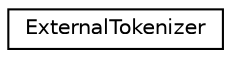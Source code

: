 digraph "Graphical Class Hierarchy"
{
 // LATEX_PDF_SIZE
  edge [fontname="Helvetica",fontsize="10",labelfontname="Helvetica",labelfontsize="10"];
  node [fontname="Helvetica",fontsize="10",shape=record];
  rankdir="LR";
  Node0 [label="ExternalTokenizer",height=0.2,width=0.4,color="black", fillcolor="white", style="filled",URL="$classExternalTokenizer.html",tooltip="@external tokens declarations in the grammar should resolve to an instance of this class."];
}
